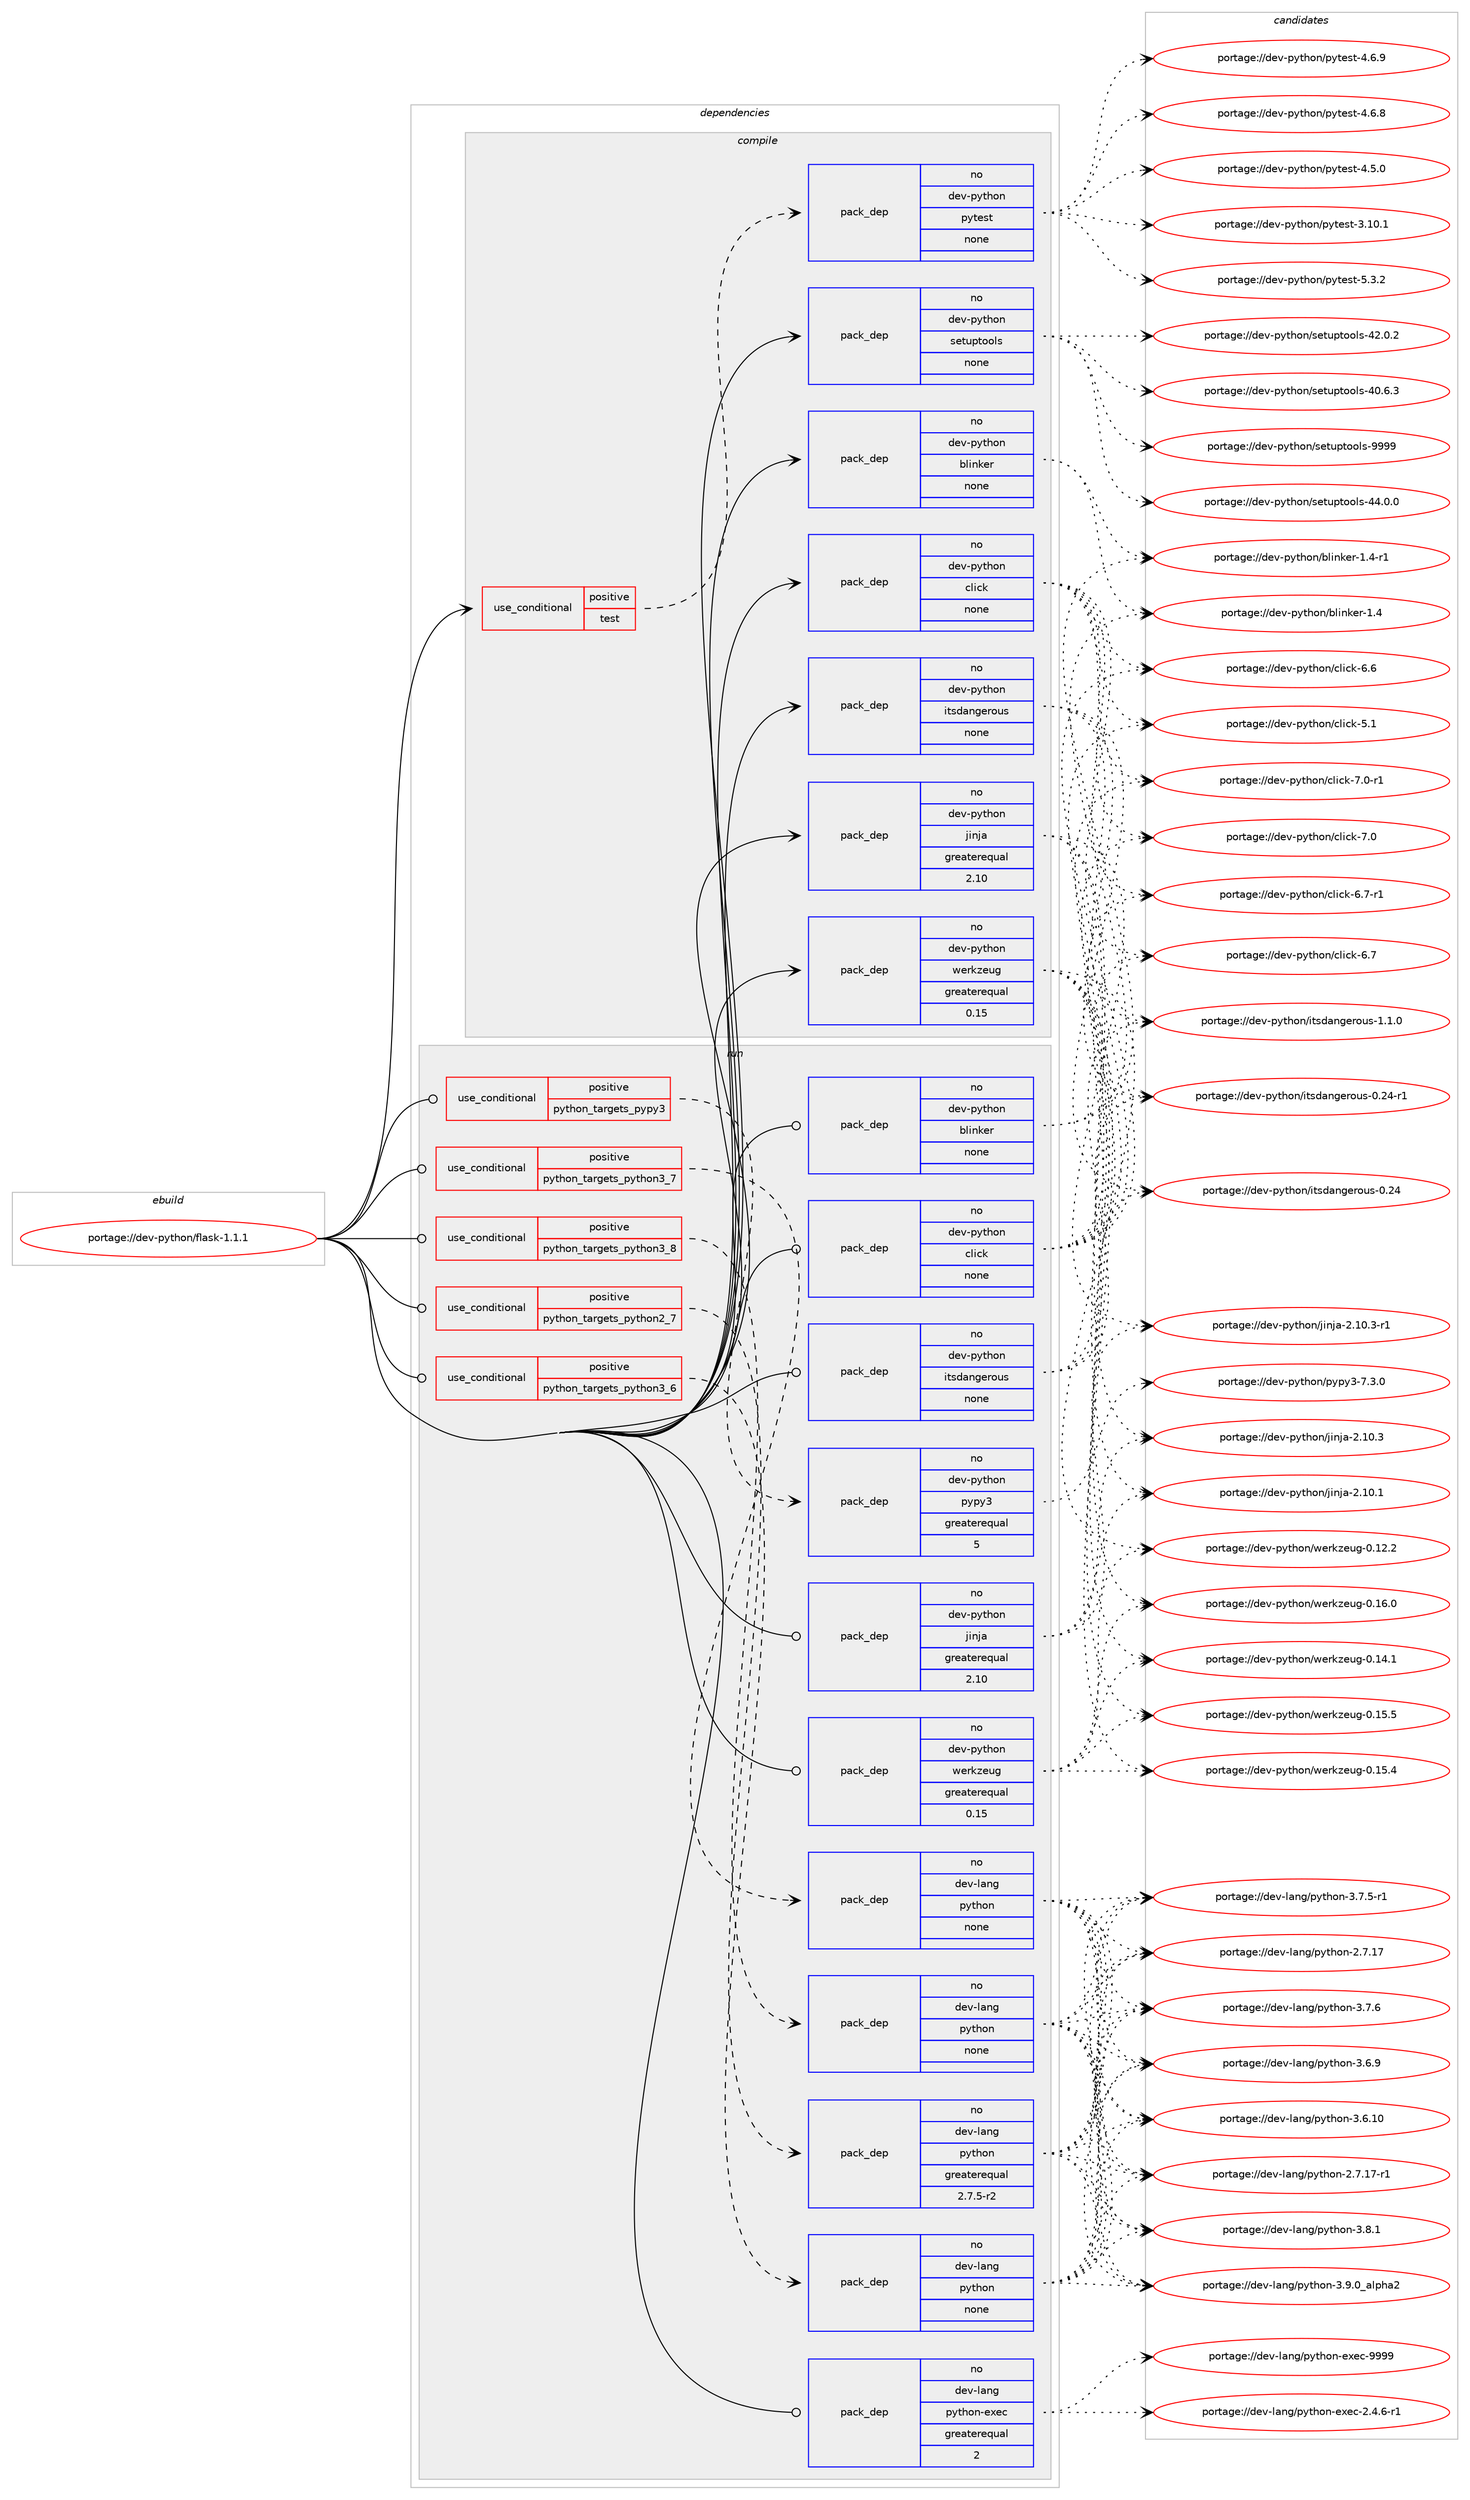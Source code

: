 digraph prolog {

# *************
# Graph options
# *************

newrank=true;
concentrate=true;
compound=true;
graph [rankdir=LR,fontname=Helvetica,fontsize=10,ranksep=1.5];#, ranksep=2.5, nodesep=0.2];
edge  [arrowhead=vee];
node  [fontname=Helvetica,fontsize=10];

# **********
# The ebuild
# **********

subgraph cluster_leftcol {
color=gray;
label=<<i>ebuild</i>>;
id [label="portage://dev-python/flask-1.1.1", color=red, width=4, href="../dev-python/flask-1.1.1.svg"];
}

# ****************
# The dependencies
# ****************

subgraph cluster_midcol {
color=gray;
label=<<i>dependencies</i>>;
subgraph cluster_compile {
fillcolor="#eeeeee";
style=filled;
label=<<i>compile</i>>;
subgraph cond115937 {
dependency461105 [label=<<TABLE BORDER="0" CELLBORDER="1" CELLSPACING="0" CELLPADDING="4"><TR><TD ROWSPAN="3" CELLPADDING="10">use_conditional</TD></TR><TR><TD>positive</TD></TR><TR><TD>test</TD></TR></TABLE>>, shape=none, color=red];
subgraph pack340178 {
dependency461106 [label=<<TABLE BORDER="0" CELLBORDER="1" CELLSPACING="0" CELLPADDING="4" WIDTH="220"><TR><TD ROWSPAN="6" CELLPADDING="30">pack_dep</TD></TR><TR><TD WIDTH="110">no</TD></TR><TR><TD>dev-python</TD></TR><TR><TD>pytest</TD></TR><TR><TD>none</TD></TR><TR><TD></TD></TR></TABLE>>, shape=none, color=blue];
}
dependency461105:e -> dependency461106:w [weight=20,style="dashed",arrowhead="vee"];
}
id:e -> dependency461105:w [weight=20,style="solid",arrowhead="vee"];
subgraph pack340179 {
dependency461107 [label=<<TABLE BORDER="0" CELLBORDER="1" CELLSPACING="0" CELLPADDING="4" WIDTH="220"><TR><TD ROWSPAN="6" CELLPADDING="30">pack_dep</TD></TR><TR><TD WIDTH="110">no</TD></TR><TR><TD>dev-python</TD></TR><TR><TD>blinker</TD></TR><TR><TD>none</TD></TR><TR><TD></TD></TR></TABLE>>, shape=none, color=blue];
}
id:e -> dependency461107:w [weight=20,style="solid",arrowhead="vee"];
subgraph pack340180 {
dependency461108 [label=<<TABLE BORDER="0" CELLBORDER="1" CELLSPACING="0" CELLPADDING="4" WIDTH="220"><TR><TD ROWSPAN="6" CELLPADDING="30">pack_dep</TD></TR><TR><TD WIDTH="110">no</TD></TR><TR><TD>dev-python</TD></TR><TR><TD>click</TD></TR><TR><TD>none</TD></TR><TR><TD></TD></TR></TABLE>>, shape=none, color=blue];
}
id:e -> dependency461108:w [weight=20,style="solid",arrowhead="vee"];
subgraph pack340181 {
dependency461109 [label=<<TABLE BORDER="0" CELLBORDER="1" CELLSPACING="0" CELLPADDING="4" WIDTH="220"><TR><TD ROWSPAN="6" CELLPADDING="30">pack_dep</TD></TR><TR><TD WIDTH="110">no</TD></TR><TR><TD>dev-python</TD></TR><TR><TD>itsdangerous</TD></TR><TR><TD>none</TD></TR><TR><TD></TD></TR></TABLE>>, shape=none, color=blue];
}
id:e -> dependency461109:w [weight=20,style="solid",arrowhead="vee"];
subgraph pack340182 {
dependency461110 [label=<<TABLE BORDER="0" CELLBORDER="1" CELLSPACING="0" CELLPADDING="4" WIDTH="220"><TR><TD ROWSPAN="6" CELLPADDING="30">pack_dep</TD></TR><TR><TD WIDTH="110">no</TD></TR><TR><TD>dev-python</TD></TR><TR><TD>jinja</TD></TR><TR><TD>greaterequal</TD></TR><TR><TD>2.10</TD></TR></TABLE>>, shape=none, color=blue];
}
id:e -> dependency461110:w [weight=20,style="solid",arrowhead="vee"];
subgraph pack340183 {
dependency461111 [label=<<TABLE BORDER="0" CELLBORDER="1" CELLSPACING="0" CELLPADDING="4" WIDTH="220"><TR><TD ROWSPAN="6" CELLPADDING="30">pack_dep</TD></TR><TR><TD WIDTH="110">no</TD></TR><TR><TD>dev-python</TD></TR><TR><TD>setuptools</TD></TR><TR><TD>none</TD></TR><TR><TD></TD></TR></TABLE>>, shape=none, color=blue];
}
id:e -> dependency461111:w [weight=20,style="solid",arrowhead="vee"];
subgraph pack340184 {
dependency461112 [label=<<TABLE BORDER="0" CELLBORDER="1" CELLSPACING="0" CELLPADDING="4" WIDTH="220"><TR><TD ROWSPAN="6" CELLPADDING="30">pack_dep</TD></TR><TR><TD WIDTH="110">no</TD></TR><TR><TD>dev-python</TD></TR><TR><TD>werkzeug</TD></TR><TR><TD>greaterequal</TD></TR><TR><TD>0.15</TD></TR></TABLE>>, shape=none, color=blue];
}
id:e -> dependency461112:w [weight=20,style="solid",arrowhead="vee"];
}
subgraph cluster_compileandrun {
fillcolor="#eeeeee";
style=filled;
label=<<i>compile and run</i>>;
}
subgraph cluster_run {
fillcolor="#eeeeee";
style=filled;
label=<<i>run</i>>;
subgraph cond115938 {
dependency461113 [label=<<TABLE BORDER="0" CELLBORDER="1" CELLSPACING="0" CELLPADDING="4"><TR><TD ROWSPAN="3" CELLPADDING="10">use_conditional</TD></TR><TR><TD>positive</TD></TR><TR><TD>python_targets_pypy3</TD></TR></TABLE>>, shape=none, color=red];
subgraph pack340185 {
dependency461114 [label=<<TABLE BORDER="0" CELLBORDER="1" CELLSPACING="0" CELLPADDING="4" WIDTH="220"><TR><TD ROWSPAN="6" CELLPADDING="30">pack_dep</TD></TR><TR><TD WIDTH="110">no</TD></TR><TR><TD>dev-python</TD></TR><TR><TD>pypy3</TD></TR><TR><TD>greaterequal</TD></TR><TR><TD>5</TD></TR></TABLE>>, shape=none, color=blue];
}
dependency461113:e -> dependency461114:w [weight=20,style="dashed",arrowhead="vee"];
}
id:e -> dependency461113:w [weight=20,style="solid",arrowhead="odot"];
subgraph cond115939 {
dependency461115 [label=<<TABLE BORDER="0" CELLBORDER="1" CELLSPACING="0" CELLPADDING="4"><TR><TD ROWSPAN="3" CELLPADDING="10">use_conditional</TD></TR><TR><TD>positive</TD></TR><TR><TD>python_targets_python2_7</TD></TR></TABLE>>, shape=none, color=red];
subgraph pack340186 {
dependency461116 [label=<<TABLE BORDER="0" CELLBORDER="1" CELLSPACING="0" CELLPADDING="4" WIDTH="220"><TR><TD ROWSPAN="6" CELLPADDING="30">pack_dep</TD></TR><TR><TD WIDTH="110">no</TD></TR><TR><TD>dev-lang</TD></TR><TR><TD>python</TD></TR><TR><TD>greaterequal</TD></TR><TR><TD>2.7.5-r2</TD></TR></TABLE>>, shape=none, color=blue];
}
dependency461115:e -> dependency461116:w [weight=20,style="dashed",arrowhead="vee"];
}
id:e -> dependency461115:w [weight=20,style="solid",arrowhead="odot"];
subgraph cond115940 {
dependency461117 [label=<<TABLE BORDER="0" CELLBORDER="1" CELLSPACING="0" CELLPADDING="4"><TR><TD ROWSPAN="3" CELLPADDING="10">use_conditional</TD></TR><TR><TD>positive</TD></TR><TR><TD>python_targets_python3_6</TD></TR></TABLE>>, shape=none, color=red];
subgraph pack340187 {
dependency461118 [label=<<TABLE BORDER="0" CELLBORDER="1" CELLSPACING="0" CELLPADDING="4" WIDTH="220"><TR><TD ROWSPAN="6" CELLPADDING="30">pack_dep</TD></TR><TR><TD WIDTH="110">no</TD></TR><TR><TD>dev-lang</TD></TR><TR><TD>python</TD></TR><TR><TD>none</TD></TR><TR><TD></TD></TR></TABLE>>, shape=none, color=blue];
}
dependency461117:e -> dependency461118:w [weight=20,style="dashed",arrowhead="vee"];
}
id:e -> dependency461117:w [weight=20,style="solid",arrowhead="odot"];
subgraph cond115941 {
dependency461119 [label=<<TABLE BORDER="0" CELLBORDER="1" CELLSPACING="0" CELLPADDING="4"><TR><TD ROWSPAN="3" CELLPADDING="10">use_conditional</TD></TR><TR><TD>positive</TD></TR><TR><TD>python_targets_python3_7</TD></TR></TABLE>>, shape=none, color=red];
subgraph pack340188 {
dependency461120 [label=<<TABLE BORDER="0" CELLBORDER="1" CELLSPACING="0" CELLPADDING="4" WIDTH="220"><TR><TD ROWSPAN="6" CELLPADDING="30">pack_dep</TD></TR><TR><TD WIDTH="110">no</TD></TR><TR><TD>dev-lang</TD></TR><TR><TD>python</TD></TR><TR><TD>none</TD></TR><TR><TD></TD></TR></TABLE>>, shape=none, color=blue];
}
dependency461119:e -> dependency461120:w [weight=20,style="dashed",arrowhead="vee"];
}
id:e -> dependency461119:w [weight=20,style="solid",arrowhead="odot"];
subgraph cond115942 {
dependency461121 [label=<<TABLE BORDER="0" CELLBORDER="1" CELLSPACING="0" CELLPADDING="4"><TR><TD ROWSPAN="3" CELLPADDING="10">use_conditional</TD></TR><TR><TD>positive</TD></TR><TR><TD>python_targets_python3_8</TD></TR></TABLE>>, shape=none, color=red];
subgraph pack340189 {
dependency461122 [label=<<TABLE BORDER="0" CELLBORDER="1" CELLSPACING="0" CELLPADDING="4" WIDTH="220"><TR><TD ROWSPAN="6" CELLPADDING="30">pack_dep</TD></TR><TR><TD WIDTH="110">no</TD></TR><TR><TD>dev-lang</TD></TR><TR><TD>python</TD></TR><TR><TD>none</TD></TR><TR><TD></TD></TR></TABLE>>, shape=none, color=blue];
}
dependency461121:e -> dependency461122:w [weight=20,style="dashed",arrowhead="vee"];
}
id:e -> dependency461121:w [weight=20,style="solid",arrowhead="odot"];
subgraph pack340190 {
dependency461123 [label=<<TABLE BORDER="0" CELLBORDER="1" CELLSPACING="0" CELLPADDING="4" WIDTH="220"><TR><TD ROWSPAN="6" CELLPADDING="30">pack_dep</TD></TR><TR><TD WIDTH="110">no</TD></TR><TR><TD>dev-lang</TD></TR><TR><TD>python-exec</TD></TR><TR><TD>greaterequal</TD></TR><TR><TD>2</TD></TR></TABLE>>, shape=none, color=blue];
}
id:e -> dependency461123:w [weight=20,style="solid",arrowhead="odot"];
subgraph pack340191 {
dependency461124 [label=<<TABLE BORDER="0" CELLBORDER="1" CELLSPACING="0" CELLPADDING="4" WIDTH="220"><TR><TD ROWSPAN="6" CELLPADDING="30">pack_dep</TD></TR><TR><TD WIDTH="110">no</TD></TR><TR><TD>dev-python</TD></TR><TR><TD>blinker</TD></TR><TR><TD>none</TD></TR><TR><TD></TD></TR></TABLE>>, shape=none, color=blue];
}
id:e -> dependency461124:w [weight=20,style="solid",arrowhead="odot"];
subgraph pack340192 {
dependency461125 [label=<<TABLE BORDER="0" CELLBORDER="1" CELLSPACING="0" CELLPADDING="4" WIDTH="220"><TR><TD ROWSPAN="6" CELLPADDING="30">pack_dep</TD></TR><TR><TD WIDTH="110">no</TD></TR><TR><TD>dev-python</TD></TR><TR><TD>click</TD></TR><TR><TD>none</TD></TR><TR><TD></TD></TR></TABLE>>, shape=none, color=blue];
}
id:e -> dependency461125:w [weight=20,style="solid",arrowhead="odot"];
subgraph pack340193 {
dependency461126 [label=<<TABLE BORDER="0" CELLBORDER="1" CELLSPACING="0" CELLPADDING="4" WIDTH="220"><TR><TD ROWSPAN="6" CELLPADDING="30">pack_dep</TD></TR><TR><TD WIDTH="110">no</TD></TR><TR><TD>dev-python</TD></TR><TR><TD>itsdangerous</TD></TR><TR><TD>none</TD></TR><TR><TD></TD></TR></TABLE>>, shape=none, color=blue];
}
id:e -> dependency461126:w [weight=20,style="solid",arrowhead="odot"];
subgraph pack340194 {
dependency461127 [label=<<TABLE BORDER="0" CELLBORDER="1" CELLSPACING="0" CELLPADDING="4" WIDTH="220"><TR><TD ROWSPAN="6" CELLPADDING="30">pack_dep</TD></TR><TR><TD WIDTH="110">no</TD></TR><TR><TD>dev-python</TD></TR><TR><TD>jinja</TD></TR><TR><TD>greaterequal</TD></TR><TR><TD>2.10</TD></TR></TABLE>>, shape=none, color=blue];
}
id:e -> dependency461127:w [weight=20,style="solid",arrowhead="odot"];
subgraph pack340195 {
dependency461128 [label=<<TABLE BORDER="0" CELLBORDER="1" CELLSPACING="0" CELLPADDING="4" WIDTH="220"><TR><TD ROWSPAN="6" CELLPADDING="30">pack_dep</TD></TR><TR><TD WIDTH="110">no</TD></TR><TR><TD>dev-python</TD></TR><TR><TD>werkzeug</TD></TR><TR><TD>greaterequal</TD></TR><TR><TD>0.15</TD></TR></TABLE>>, shape=none, color=blue];
}
id:e -> dependency461128:w [weight=20,style="solid",arrowhead="odot"];
}
}

# **************
# The candidates
# **************

subgraph cluster_choices {
rank=same;
color=gray;
label=<<i>candidates</i>>;

subgraph choice340178 {
color=black;
nodesep=1;
choice1001011184511212111610411111047112121116101115116455346514650 [label="portage://dev-python/pytest-5.3.2", color=red, width=4,href="../dev-python/pytest-5.3.2.svg"];
choice1001011184511212111610411111047112121116101115116455246544657 [label="portage://dev-python/pytest-4.6.9", color=red, width=4,href="../dev-python/pytest-4.6.9.svg"];
choice1001011184511212111610411111047112121116101115116455246544656 [label="portage://dev-python/pytest-4.6.8", color=red, width=4,href="../dev-python/pytest-4.6.8.svg"];
choice1001011184511212111610411111047112121116101115116455246534648 [label="portage://dev-python/pytest-4.5.0", color=red, width=4,href="../dev-python/pytest-4.5.0.svg"];
choice100101118451121211161041111104711212111610111511645514649484649 [label="portage://dev-python/pytest-3.10.1", color=red, width=4,href="../dev-python/pytest-3.10.1.svg"];
dependency461106:e -> choice1001011184511212111610411111047112121116101115116455346514650:w [style=dotted,weight="100"];
dependency461106:e -> choice1001011184511212111610411111047112121116101115116455246544657:w [style=dotted,weight="100"];
dependency461106:e -> choice1001011184511212111610411111047112121116101115116455246544656:w [style=dotted,weight="100"];
dependency461106:e -> choice1001011184511212111610411111047112121116101115116455246534648:w [style=dotted,weight="100"];
dependency461106:e -> choice100101118451121211161041111104711212111610111511645514649484649:w [style=dotted,weight="100"];
}
subgraph choice340179 {
color=black;
nodesep=1;
choice100101118451121211161041111104798108105110107101114454946524511449 [label="portage://dev-python/blinker-1.4-r1", color=red, width=4,href="../dev-python/blinker-1.4-r1.svg"];
choice10010111845112121116104111110479810810511010710111445494652 [label="portage://dev-python/blinker-1.4", color=red, width=4,href="../dev-python/blinker-1.4.svg"];
dependency461107:e -> choice100101118451121211161041111104798108105110107101114454946524511449:w [style=dotted,weight="100"];
dependency461107:e -> choice10010111845112121116104111110479810810511010710111445494652:w [style=dotted,weight="100"];
}
subgraph choice340180 {
color=black;
nodesep=1;
choice10010111845112121116104111110479910810599107455546484511449 [label="portage://dev-python/click-7.0-r1", color=red, width=4,href="../dev-python/click-7.0-r1.svg"];
choice1001011184511212111610411111047991081059910745554648 [label="portage://dev-python/click-7.0", color=red, width=4,href="../dev-python/click-7.0.svg"];
choice10010111845112121116104111110479910810599107455446554511449 [label="portage://dev-python/click-6.7-r1", color=red, width=4,href="../dev-python/click-6.7-r1.svg"];
choice1001011184511212111610411111047991081059910745544655 [label="portage://dev-python/click-6.7", color=red, width=4,href="../dev-python/click-6.7.svg"];
choice1001011184511212111610411111047991081059910745544654 [label="portage://dev-python/click-6.6", color=red, width=4,href="../dev-python/click-6.6.svg"];
choice1001011184511212111610411111047991081059910745534649 [label="portage://dev-python/click-5.1", color=red, width=4,href="../dev-python/click-5.1.svg"];
dependency461108:e -> choice10010111845112121116104111110479910810599107455546484511449:w [style=dotted,weight="100"];
dependency461108:e -> choice1001011184511212111610411111047991081059910745554648:w [style=dotted,weight="100"];
dependency461108:e -> choice10010111845112121116104111110479910810599107455446554511449:w [style=dotted,weight="100"];
dependency461108:e -> choice1001011184511212111610411111047991081059910745544655:w [style=dotted,weight="100"];
dependency461108:e -> choice1001011184511212111610411111047991081059910745544654:w [style=dotted,weight="100"];
dependency461108:e -> choice1001011184511212111610411111047991081059910745534649:w [style=dotted,weight="100"];
}
subgraph choice340181 {
color=black;
nodesep=1;
choice100101118451121211161041111104710511611510097110103101114111117115454946494648 [label="portage://dev-python/itsdangerous-1.1.0", color=red, width=4,href="../dev-python/itsdangerous-1.1.0.svg"];
choice10010111845112121116104111110471051161151009711010310111411111711545484650524511449 [label="portage://dev-python/itsdangerous-0.24-r1", color=red, width=4,href="../dev-python/itsdangerous-0.24-r1.svg"];
choice1001011184511212111610411111047105116115100971101031011141111171154548465052 [label="portage://dev-python/itsdangerous-0.24", color=red, width=4,href="../dev-python/itsdangerous-0.24.svg"];
dependency461109:e -> choice100101118451121211161041111104710511611510097110103101114111117115454946494648:w [style=dotted,weight="100"];
dependency461109:e -> choice10010111845112121116104111110471051161151009711010310111411111711545484650524511449:w [style=dotted,weight="100"];
dependency461109:e -> choice1001011184511212111610411111047105116115100971101031011141111171154548465052:w [style=dotted,weight="100"];
}
subgraph choice340182 {
color=black;
nodesep=1;
choice100101118451121211161041111104710610511010697455046494846514511449 [label="portage://dev-python/jinja-2.10.3-r1", color=red, width=4,href="../dev-python/jinja-2.10.3-r1.svg"];
choice10010111845112121116104111110471061051101069745504649484651 [label="portage://dev-python/jinja-2.10.3", color=red, width=4,href="../dev-python/jinja-2.10.3.svg"];
choice10010111845112121116104111110471061051101069745504649484649 [label="portage://dev-python/jinja-2.10.1", color=red, width=4,href="../dev-python/jinja-2.10.1.svg"];
dependency461110:e -> choice100101118451121211161041111104710610511010697455046494846514511449:w [style=dotted,weight="100"];
dependency461110:e -> choice10010111845112121116104111110471061051101069745504649484651:w [style=dotted,weight="100"];
dependency461110:e -> choice10010111845112121116104111110471061051101069745504649484649:w [style=dotted,weight="100"];
}
subgraph choice340183 {
color=black;
nodesep=1;
choice10010111845112121116104111110471151011161171121161111111081154557575757 [label="portage://dev-python/setuptools-9999", color=red, width=4,href="../dev-python/setuptools-9999.svg"];
choice100101118451121211161041111104711510111611711211611111110811545525246484648 [label="portage://dev-python/setuptools-44.0.0", color=red, width=4,href="../dev-python/setuptools-44.0.0.svg"];
choice100101118451121211161041111104711510111611711211611111110811545525046484650 [label="portage://dev-python/setuptools-42.0.2", color=red, width=4,href="../dev-python/setuptools-42.0.2.svg"];
choice100101118451121211161041111104711510111611711211611111110811545524846544651 [label="portage://dev-python/setuptools-40.6.3", color=red, width=4,href="../dev-python/setuptools-40.6.3.svg"];
dependency461111:e -> choice10010111845112121116104111110471151011161171121161111111081154557575757:w [style=dotted,weight="100"];
dependency461111:e -> choice100101118451121211161041111104711510111611711211611111110811545525246484648:w [style=dotted,weight="100"];
dependency461111:e -> choice100101118451121211161041111104711510111611711211611111110811545525046484650:w [style=dotted,weight="100"];
dependency461111:e -> choice100101118451121211161041111104711510111611711211611111110811545524846544651:w [style=dotted,weight="100"];
}
subgraph choice340184 {
color=black;
nodesep=1;
choice100101118451121211161041111104711910111410712210111710345484649544648 [label="portage://dev-python/werkzeug-0.16.0", color=red, width=4,href="../dev-python/werkzeug-0.16.0.svg"];
choice100101118451121211161041111104711910111410712210111710345484649534653 [label="portage://dev-python/werkzeug-0.15.5", color=red, width=4,href="../dev-python/werkzeug-0.15.5.svg"];
choice100101118451121211161041111104711910111410712210111710345484649534652 [label="portage://dev-python/werkzeug-0.15.4", color=red, width=4,href="../dev-python/werkzeug-0.15.4.svg"];
choice100101118451121211161041111104711910111410712210111710345484649524649 [label="portage://dev-python/werkzeug-0.14.1", color=red, width=4,href="../dev-python/werkzeug-0.14.1.svg"];
choice100101118451121211161041111104711910111410712210111710345484649504650 [label="portage://dev-python/werkzeug-0.12.2", color=red, width=4,href="../dev-python/werkzeug-0.12.2.svg"];
dependency461112:e -> choice100101118451121211161041111104711910111410712210111710345484649544648:w [style=dotted,weight="100"];
dependency461112:e -> choice100101118451121211161041111104711910111410712210111710345484649534653:w [style=dotted,weight="100"];
dependency461112:e -> choice100101118451121211161041111104711910111410712210111710345484649534652:w [style=dotted,weight="100"];
dependency461112:e -> choice100101118451121211161041111104711910111410712210111710345484649524649:w [style=dotted,weight="100"];
dependency461112:e -> choice100101118451121211161041111104711910111410712210111710345484649504650:w [style=dotted,weight="100"];
}
subgraph choice340185 {
color=black;
nodesep=1;
choice100101118451121211161041111104711212111212151455546514648 [label="portage://dev-python/pypy3-7.3.0", color=red, width=4,href="../dev-python/pypy3-7.3.0.svg"];
dependency461114:e -> choice100101118451121211161041111104711212111212151455546514648:w [style=dotted,weight="100"];
}
subgraph choice340186 {
color=black;
nodesep=1;
choice10010111845108971101034711212111610411111045514657464895971081121049750 [label="portage://dev-lang/python-3.9.0_alpha2", color=red, width=4,href="../dev-lang/python-3.9.0_alpha2.svg"];
choice100101118451089711010347112121116104111110455146564649 [label="portage://dev-lang/python-3.8.1", color=red, width=4,href="../dev-lang/python-3.8.1.svg"];
choice100101118451089711010347112121116104111110455146554654 [label="portage://dev-lang/python-3.7.6", color=red, width=4,href="../dev-lang/python-3.7.6.svg"];
choice1001011184510897110103471121211161041111104551465546534511449 [label="portage://dev-lang/python-3.7.5-r1", color=red, width=4,href="../dev-lang/python-3.7.5-r1.svg"];
choice100101118451089711010347112121116104111110455146544657 [label="portage://dev-lang/python-3.6.9", color=red, width=4,href="../dev-lang/python-3.6.9.svg"];
choice10010111845108971101034711212111610411111045514654464948 [label="portage://dev-lang/python-3.6.10", color=red, width=4,href="../dev-lang/python-3.6.10.svg"];
choice100101118451089711010347112121116104111110455046554649554511449 [label="portage://dev-lang/python-2.7.17-r1", color=red, width=4,href="../dev-lang/python-2.7.17-r1.svg"];
choice10010111845108971101034711212111610411111045504655464955 [label="portage://dev-lang/python-2.7.17", color=red, width=4,href="../dev-lang/python-2.7.17.svg"];
dependency461116:e -> choice10010111845108971101034711212111610411111045514657464895971081121049750:w [style=dotted,weight="100"];
dependency461116:e -> choice100101118451089711010347112121116104111110455146564649:w [style=dotted,weight="100"];
dependency461116:e -> choice100101118451089711010347112121116104111110455146554654:w [style=dotted,weight="100"];
dependency461116:e -> choice1001011184510897110103471121211161041111104551465546534511449:w [style=dotted,weight="100"];
dependency461116:e -> choice100101118451089711010347112121116104111110455146544657:w [style=dotted,weight="100"];
dependency461116:e -> choice10010111845108971101034711212111610411111045514654464948:w [style=dotted,weight="100"];
dependency461116:e -> choice100101118451089711010347112121116104111110455046554649554511449:w [style=dotted,weight="100"];
dependency461116:e -> choice10010111845108971101034711212111610411111045504655464955:w [style=dotted,weight="100"];
}
subgraph choice340187 {
color=black;
nodesep=1;
choice10010111845108971101034711212111610411111045514657464895971081121049750 [label="portage://dev-lang/python-3.9.0_alpha2", color=red, width=4,href="../dev-lang/python-3.9.0_alpha2.svg"];
choice100101118451089711010347112121116104111110455146564649 [label="portage://dev-lang/python-3.8.1", color=red, width=4,href="../dev-lang/python-3.8.1.svg"];
choice100101118451089711010347112121116104111110455146554654 [label="portage://dev-lang/python-3.7.6", color=red, width=4,href="../dev-lang/python-3.7.6.svg"];
choice1001011184510897110103471121211161041111104551465546534511449 [label="portage://dev-lang/python-3.7.5-r1", color=red, width=4,href="../dev-lang/python-3.7.5-r1.svg"];
choice100101118451089711010347112121116104111110455146544657 [label="portage://dev-lang/python-3.6.9", color=red, width=4,href="../dev-lang/python-3.6.9.svg"];
choice10010111845108971101034711212111610411111045514654464948 [label="portage://dev-lang/python-3.6.10", color=red, width=4,href="../dev-lang/python-3.6.10.svg"];
choice100101118451089711010347112121116104111110455046554649554511449 [label="portage://dev-lang/python-2.7.17-r1", color=red, width=4,href="../dev-lang/python-2.7.17-r1.svg"];
choice10010111845108971101034711212111610411111045504655464955 [label="portage://dev-lang/python-2.7.17", color=red, width=4,href="../dev-lang/python-2.7.17.svg"];
dependency461118:e -> choice10010111845108971101034711212111610411111045514657464895971081121049750:w [style=dotted,weight="100"];
dependency461118:e -> choice100101118451089711010347112121116104111110455146564649:w [style=dotted,weight="100"];
dependency461118:e -> choice100101118451089711010347112121116104111110455146554654:w [style=dotted,weight="100"];
dependency461118:e -> choice1001011184510897110103471121211161041111104551465546534511449:w [style=dotted,weight="100"];
dependency461118:e -> choice100101118451089711010347112121116104111110455146544657:w [style=dotted,weight="100"];
dependency461118:e -> choice10010111845108971101034711212111610411111045514654464948:w [style=dotted,weight="100"];
dependency461118:e -> choice100101118451089711010347112121116104111110455046554649554511449:w [style=dotted,weight="100"];
dependency461118:e -> choice10010111845108971101034711212111610411111045504655464955:w [style=dotted,weight="100"];
}
subgraph choice340188 {
color=black;
nodesep=1;
choice10010111845108971101034711212111610411111045514657464895971081121049750 [label="portage://dev-lang/python-3.9.0_alpha2", color=red, width=4,href="../dev-lang/python-3.9.0_alpha2.svg"];
choice100101118451089711010347112121116104111110455146564649 [label="portage://dev-lang/python-3.8.1", color=red, width=4,href="../dev-lang/python-3.8.1.svg"];
choice100101118451089711010347112121116104111110455146554654 [label="portage://dev-lang/python-3.7.6", color=red, width=4,href="../dev-lang/python-3.7.6.svg"];
choice1001011184510897110103471121211161041111104551465546534511449 [label="portage://dev-lang/python-3.7.5-r1", color=red, width=4,href="../dev-lang/python-3.7.5-r1.svg"];
choice100101118451089711010347112121116104111110455146544657 [label="portage://dev-lang/python-3.6.9", color=red, width=4,href="../dev-lang/python-3.6.9.svg"];
choice10010111845108971101034711212111610411111045514654464948 [label="portage://dev-lang/python-3.6.10", color=red, width=4,href="../dev-lang/python-3.6.10.svg"];
choice100101118451089711010347112121116104111110455046554649554511449 [label="portage://dev-lang/python-2.7.17-r1", color=red, width=4,href="../dev-lang/python-2.7.17-r1.svg"];
choice10010111845108971101034711212111610411111045504655464955 [label="portage://dev-lang/python-2.7.17", color=red, width=4,href="../dev-lang/python-2.7.17.svg"];
dependency461120:e -> choice10010111845108971101034711212111610411111045514657464895971081121049750:w [style=dotted,weight="100"];
dependency461120:e -> choice100101118451089711010347112121116104111110455146564649:w [style=dotted,weight="100"];
dependency461120:e -> choice100101118451089711010347112121116104111110455146554654:w [style=dotted,weight="100"];
dependency461120:e -> choice1001011184510897110103471121211161041111104551465546534511449:w [style=dotted,weight="100"];
dependency461120:e -> choice100101118451089711010347112121116104111110455146544657:w [style=dotted,weight="100"];
dependency461120:e -> choice10010111845108971101034711212111610411111045514654464948:w [style=dotted,weight="100"];
dependency461120:e -> choice100101118451089711010347112121116104111110455046554649554511449:w [style=dotted,weight="100"];
dependency461120:e -> choice10010111845108971101034711212111610411111045504655464955:w [style=dotted,weight="100"];
}
subgraph choice340189 {
color=black;
nodesep=1;
choice10010111845108971101034711212111610411111045514657464895971081121049750 [label="portage://dev-lang/python-3.9.0_alpha2", color=red, width=4,href="../dev-lang/python-3.9.0_alpha2.svg"];
choice100101118451089711010347112121116104111110455146564649 [label="portage://dev-lang/python-3.8.1", color=red, width=4,href="../dev-lang/python-3.8.1.svg"];
choice100101118451089711010347112121116104111110455146554654 [label="portage://dev-lang/python-3.7.6", color=red, width=4,href="../dev-lang/python-3.7.6.svg"];
choice1001011184510897110103471121211161041111104551465546534511449 [label="portage://dev-lang/python-3.7.5-r1", color=red, width=4,href="../dev-lang/python-3.7.5-r1.svg"];
choice100101118451089711010347112121116104111110455146544657 [label="portage://dev-lang/python-3.6.9", color=red, width=4,href="../dev-lang/python-3.6.9.svg"];
choice10010111845108971101034711212111610411111045514654464948 [label="portage://dev-lang/python-3.6.10", color=red, width=4,href="../dev-lang/python-3.6.10.svg"];
choice100101118451089711010347112121116104111110455046554649554511449 [label="portage://dev-lang/python-2.7.17-r1", color=red, width=4,href="../dev-lang/python-2.7.17-r1.svg"];
choice10010111845108971101034711212111610411111045504655464955 [label="portage://dev-lang/python-2.7.17", color=red, width=4,href="../dev-lang/python-2.7.17.svg"];
dependency461122:e -> choice10010111845108971101034711212111610411111045514657464895971081121049750:w [style=dotted,weight="100"];
dependency461122:e -> choice100101118451089711010347112121116104111110455146564649:w [style=dotted,weight="100"];
dependency461122:e -> choice100101118451089711010347112121116104111110455146554654:w [style=dotted,weight="100"];
dependency461122:e -> choice1001011184510897110103471121211161041111104551465546534511449:w [style=dotted,weight="100"];
dependency461122:e -> choice100101118451089711010347112121116104111110455146544657:w [style=dotted,weight="100"];
dependency461122:e -> choice10010111845108971101034711212111610411111045514654464948:w [style=dotted,weight="100"];
dependency461122:e -> choice100101118451089711010347112121116104111110455046554649554511449:w [style=dotted,weight="100"];
dependency461122:e -> choice10010111845108971101034711212111610411111045504655464955:w [style=dotted,weight="100"];
}
subgraph choice340190 {
color=black;
nodesep=1;
choice10010111845108971101034711212111610411111045101120101994557575757 [label="portage://dev-lang/python-exec-9999", color=red, width=4,href="../dev-lang/python-exec-9999.svg"];
choice10010111845108971101034711212111610411111045101120101994550465246544511449 [label="portage://dev-lang/python-exec-2.4.6-r1", color=red, width=4,href="../dev-lang/python-exec-2.4.6-r1.svg"];
dependency461123:e -> choice10010111845108971101034711212111610411111045101120101994557575757:w [style=dotted,weight="100"];
dependency461123:e -> choice10010111845108971101034711212111610411111045101120101994550465246544511449:w [style=dotted,weight="100"];
}
subgraph choice340191 {
color=black;
nodesep=1;
choice100101118451121211161041111104798108105110107101114454946524511449 [label="portage://dev-python/blinker-1.4-r1", color=red, width=4,href="../dev-python/blinker-1.4-r1.svg"];
choice10010111845112121116104111110479810810511010710111445494652 [label="portage://dev-python/blinker-1.4", color=red, width=4,href="../dev-python/blinker-1.4.svg"];
dependency461124:e -> choice100101118451121211161041111104798108105110107101114454946524511449:w [style=dotted,weight="100"];
dependency461124:e -> choice10010111845112121116104111110479810810511010710111445494652:w [style=dotted,weight="100"];
}
subgraph choice340192 {
color=black;
nodesep=1;
choice10010111845112121116104111110479910810599107455546484511449 [label="portage://dev-python/click-7.0-r1", color=red, width=4,href="../dev-python/click-7.0-r1.svg"];
choice1001011184511212111610411111047991081059910745554648 [label="portage://dev-python/click-7.0", color=red, width=4,href="../dev-python/click-7.0.svg"];
choice10010111845112121116104111110479910810599107455446554511449 [label="portage://dev-python/click-6.7-r1", color=red, width=4,href="../dev-python/click-6.7-r1.svg"];
choice1001011184511212111610411111047991081059910745544655 [label="portage://dev-python/click-6.7", color=red, width=4,href="../dev-python/click-6.7.svg"];
choice1001011184511212111610411111047991081059910745544654 [label="portage://dev-python/click-6.6", color=red, width=4,href="../dev-python/click-6.6.svg"];
choice1001011184511212111610411111047991081059910745534649 [label="portage://dev-python/click-5.1", color=red, width=4,href="../dev-python/click-5.1.svg"];
dependency461125:e -> choice10010111845112121116104111110479910810599107455546484511449:w [style=dotted,weight="100"];
dependency461125:e -> choice1001011184511212111610411111047991081059910745554648:w [style=dotted,weight="100"];
dependency461125:e -> choice10010111845112121116104111110479910810599107455446554511449:w [style=dotted,weight="100"];
dependency461125:e -> choice1001011184511212111610411111047991081059910745544655:w [style=dotted,weight="100"];
dependency461125:e -> choice1001011184511212111610411111047991081059910745544654:w [style=dotted,weight="100"];
dependency461125:e -> choice1001011184511212111610411111047991081059910745534649:w [style=dotted,weight="100"];
}
subgraph choice340193 {
color=black;
nodesep=1;
choice100101118451121211161041111104710511611510097110103101114111117115454946494648 [label="portage://dev-python/itsdangerous-1.1.0", color=red, width=4,href="../dev-python/itsdangerous-1.1.0.svg"];
choice10010111845112121116104111110471051161151009711010310111411111711545484650524511449 [label="portage://dev-python/itsdangerous-0.24-r1", color=red, width=4,href="../dev-python/itsdangerous-0.24-r1.svg"];
choice1001011184511212111610411111047105116115100971101031011141111171154548465052 [label="portage://dev-python/itsdangerous-0.24", color=red, width=4,href="../dev-python/itsdangerous-0.24.svg"];
dependency461126:e -> choice100101118451121211161041111104710511611510097110103101114111117115454946494648:w [style=dotted,weight="100"];
dependency461126:e -> choice10010111845112121116104111110471051161151009711010310111411111711545484650524511449:w [style=dotted,weight="100"];
dependency461126:e -> choice1001011184511212111610411111047105116115100971101031011141111171154548465052:w [style=dotted,weight="100"];
}
subgraph choice340194 {
color=black;
nodesep=1;
choice100101118451121211161041111104710610511010697455046494846514511449 [label="portage://dev-python/jinja-2.10.3-r1", color=red, width=4,href="../dev-python/jinja-2.10.3-r1.svg"];
choice10010111845112121116104111110471061051101069745504649484651 [label="portage://dev-python/jinja-2.10.3", color=red, width=4,href="../dev-python/jinja-2.10.3.svg"];
choice10010111845112121116104111110471061051101069745504649484649 [label="portage://dev-python/jinja-2.10.1", color=red, width=4,href="../dev-python/jinja-2.10.1.svg"];
dependency461127:e -> choice100101118451121211161041111104710610511010697455046494846514511449:w [style=dotted,weight="100"];
dependency461127:e -> choice10010111845112121116104111110471061051101069745504649484651:w [style=dotted,weight="100"];
dependency461127:e -> choice10010111845112121116104111110471061051101069745504649484649:w [style=dotted,weight="100"];
}
subgraph choice340195 {
color=black;
nodesep=1;
choice100101118451121211161041111104711910111410712210111710345484649544648 [label="portage://dev-python/werkzeug-0.16.0", color=red, width=4,href="../dev-python/werkzeug-0.16.0.svg"];
choice100101118451121211161041111104711910111410712210111710345484649534653 [label="portage://dev-python/werkzeug-0.15.5", color=red, width=4,href="../dev-python/werkzeug-0.15.5.svg"];
choice100101118451121211161041111104711910111410712210111710345484649534652 [label="portage://dev-python/werkzeug-0.15.4", color=red, width=4,href="../dev-python/werkzeug-0.15.4.svg"];
choice100101118451121211161041111104711910111410712210111710345484649524649 [label="portage://dev-python/werkzeug-0.14.1", color=red, width=4,href="../dev-python/werkzeug-0.14.1.svg"];
choice100101118451121211161041111104711910111410712210111710345484649504650 [label="portage://dev-python/werkzeug-0.12.2", color=red, width=4,href="../dev-python/werkzeug-0.12.2.svg"];
dependency461128:e -> choice100101118451121211161041111104711910111410712210111710345484649544648:w [style=dotted,weight="100"];
dependency461128:e -> choice100101118451121211161041111104711910111410712210111710345484649534653:w [style=dotted,weight="100"];
dependency461128:e -> choice100101118451121211161041111104711910111410712210111710345484649534652:w [style=dotted,weight="100"];
dependency461128:e -> choice100101118451121211161041111104711910111410712210111710345484649524649:w [style=dotted,weight="100"];
dependency461128:e -> choice100101118451121211161041111104711910111410712210111710345484649504650:w [style=dotted,weight="100"];
}
}

}
